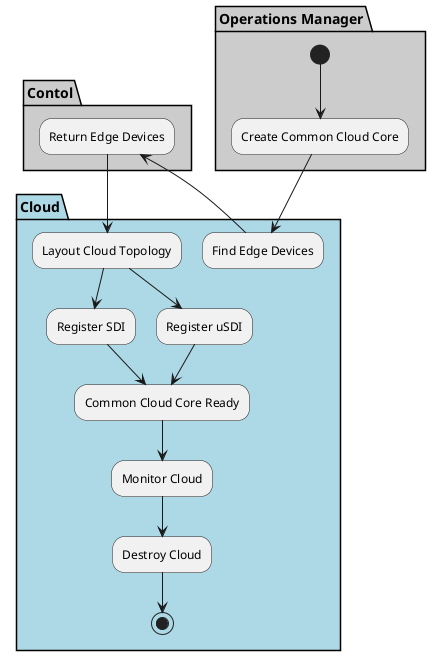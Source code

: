 @startuml

partition "Cloud" {

}

partition "Operations Manager" #cccccc {
  (*) --> "Create Common Cloud Core"
}

partition "Cloud" #lightblue {
  --> "Find Edge Devices"
}

partition Contol #cccccc {
  -> "Return Edge Devices"
}
partition "Cloud" #lightblue {
  --> "Layout Cloud Topology"
  "Layout Cloud Topology" --> "Register SDI"
  "Layout Cloud Topology" --> "Register uSDI"
  "Register SDI" --> "Common Cloud Core Ready"
  "Register uSDI" --> "Common Cloud Core Ready"
  --> "Monitor Cloud"
  --> "Destroy Cloud"
  --> (*)
}


@enduml

